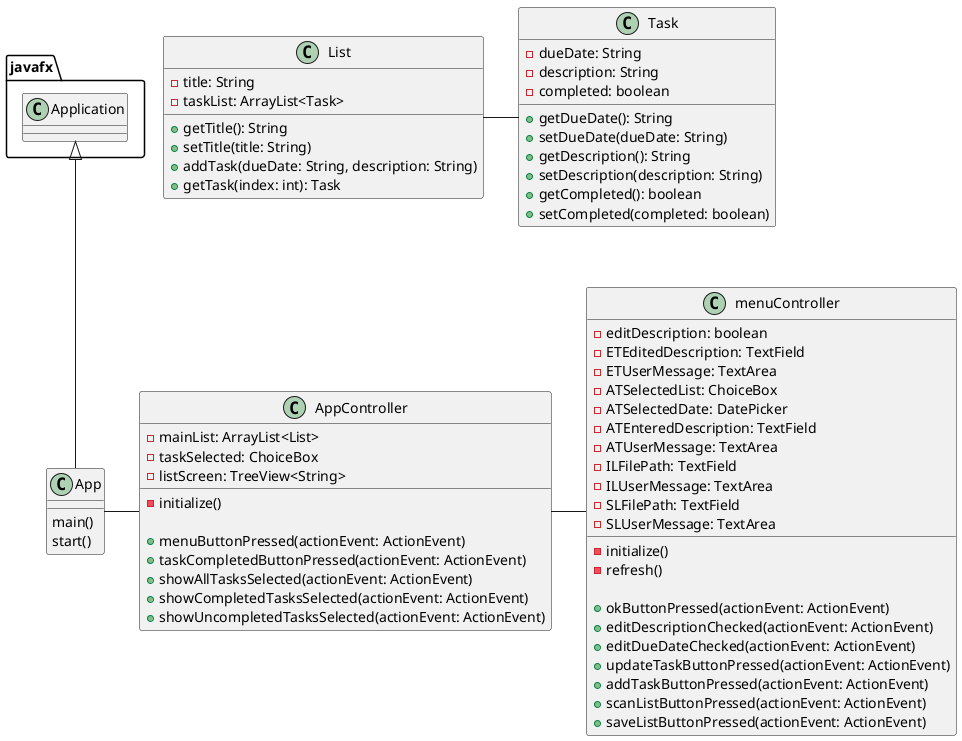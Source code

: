 @startuml
'https://plantuml.com/sequence-diagram

class App{
    main()
    start()
}

class AppController{
    - mainList: ArrayList<List>
    - taskSelected: ChoiceBox
    - listScreen: TreeView<String>
    - initialize()

    + menuButtonPressed(actionEvent: ActionEvent)
    + taskCompletedButtonPressed(actionEvent: ActionEvent)
    + showAllTasksSelected(actionEvent: ActionEvent)
    + showCompletedTasksSelected(actionEvent: ActionEvent)
    + showUncompletedTasksSelected(actionEvent: ActionEvent)

}

class List{
    - title: String
    - taskList: ArrayList<Task>

    + getTitle(): String
    + setTitle(title: String)
    + addTask(dueDate: String, description: String)
    + getTask(index: int): Task
}

class menuController{

    - editDescription: boolean
    - ETEditedDescription: TextField
    - ETUserMessage: TextArea
    - ATSelectedList: ChoiceBox
    - ATSelectedDate: DatePicker
    - ATEnteredDescription: TextField
    - ATUserMessage: TextArea
    - ILFilePath: TextField
    - ILUserMessage: TextArea
    - SLFilePath: TextField
    - SLUserMessage: TextArea
    - initialize()
    - refresh()

    + okButtonPressed(actionEvent: ActionEvent)
    + editDescriptionChecked(actionEvent: ActionEvent)
    + editDueDateChecked(actionEvent: ActionEvent)
    + updateTaskButtonPressed(actionEvent: ActionEvent)
    + addTaskButtonPressed(actionEvent: ActionEvent)
    + scanListButtonPressed(actionEvent: ActionEvent)
    + saveListButtonPressed(actionEvent: ActionEvent)
}

class Task{
    - dueDate: String
    - description: String
    - completed: boolean

    + getDueDate(): String
    + setDueDate(dueDate: String)
    + getDescription(): String
    + setDescription(description: String)
    + getCompleted(): boolean
    + setCompleted(completed: boolean)
}

javafx.Application <|-- App

App -  AppController
AppController - menuController
List - Task
@enduml